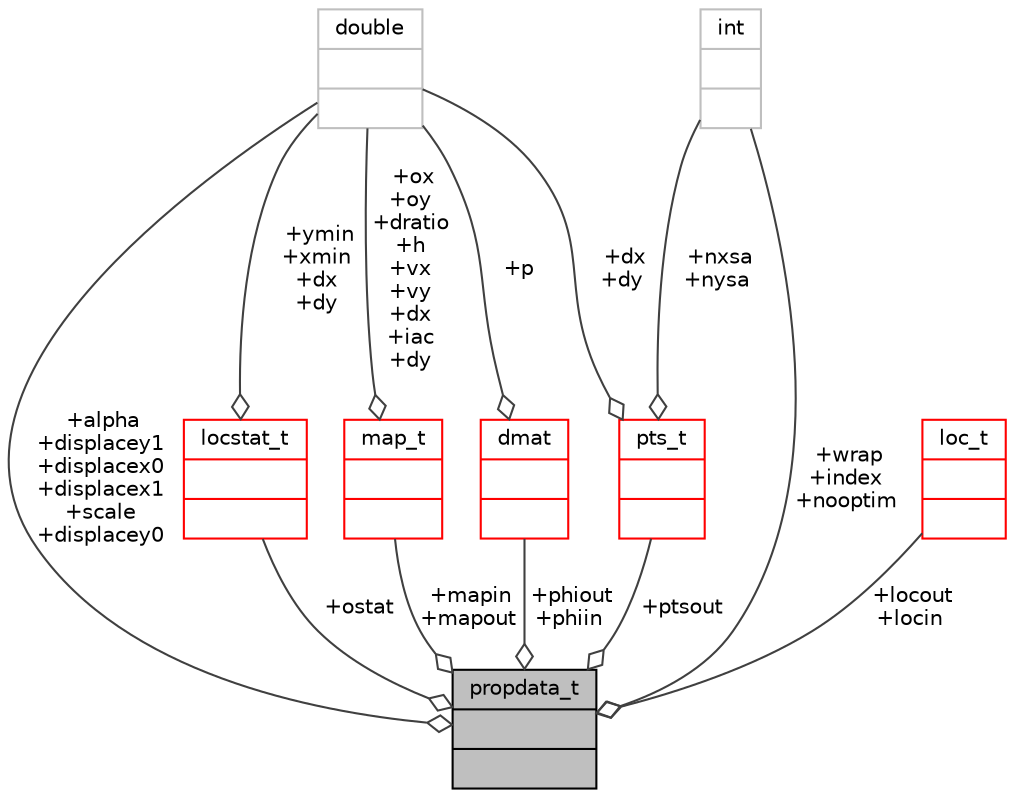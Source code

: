 digraph "propdata_t"
{
 // INTERACTIVE_SVG=YES
  bgcolor="transparent";
  edge [fontname="Helvetica",fontsize="10",labelfontname="Helvetica",labelfontsize="10"];
  node [fontname="Helvetica",fontsize="10",shape=record];
  Node1 [label="{propdata_t\n||}",height=0.2,width=0.4,color="black", fillcolor="grey75", style="filled", fontcolor="black"];
  Node2 -> Node1 [color="grey25",fontsize="10",style="solid",label=" +alpha\n+displacey1\n+displacex0\n+displacex1\n+scale\n+displacey0" ,arrowhead="odiamond",fontname="Helvetica"];
  Node2 [label="{double\n||}",height=0.2,width=0.4,color="grey75"];
  Node3 -> Node1 [color="grey25",fontsize="10",style="solid",label=" +ostat" ,arrowhead="odiamond",fontname="Helvetica"];
  Node3 [label="{locstat_t\n||}",height=0.2,width=0.4,color="red",URL="$df/def/type_8h.html#db/d43/structlocstat__t"];
  Node2 -> Node3 [color="grey25",fontsize="10",style="solid",label=" +ymin\n+xmin\n+dx\n+dy" ,arrowhead="odiamond",fontname="Helvetica"];
  Node6 -> Node1 [color="grey25",fontsize="10",style="solid",label=" +wrap\n+index\n+nooptim" ,arrowhead="odiamond",fontname="Helvetica"];
  Node6 [label="{int\n||}",height=0.2,width=0.4,color="grey75"];
  Node7 -> Node1 [color="grey25",fontsize="10",style="solid",label=" +mapin\n+mapout" ,arrowhead="odiamond",fontname="Helvetica"];
  Node7 [label="{map_t\n||}",height=0.2,width=0.4,color="red",URL="$df/def/type_8h.html#d6/da3/structmap__t"];
  Node2 -> Node7 [color="grey25",fontsize="10",style="solid",label=" +ox\n+oy\n+dratio\n+h\n+vx\n+vy\n+dx\n+iac\n+dy" ,arrowhead="odiamond",fontname="Helvetica"];
  Node9 -> Node1 [color="grey25",fontsize="10",style="solid",label=" +phiout\n+phiin" ,arrowhead="odiamond",fontname="Helvetica"];
  Node9 [label="{dmat\n||}",height=0.2,width=0.4,color="red",URL="$d3/d27/structdmat.html"];
  Node2 -> Node9 [color="grey25",fontsize="10",style="solid",label=" +p" ,arrowhead="odiamond",fontname="Helvetica"];
  Node20 -> Node1 [color="grey25",fontsize="10",style="solid",label=" +ptsout" ,arrowhead="odiamond",fontname="Helvetica"];
  Node20 [label="{pts_t\n||}",height=0.2,width=0.4,color="red",URL="$df/def/type_8h.html#de/d88/structpts__t"];
  Node2 -> Node20 [color="grey25",fontsize="10",style="solid",label=" +dx\n+dy" ,arrowhead="odiamond",fontname="Helvetica"];
  Node6 -> Node20 [color="grey25",fontsize="10",style="solid",label=" +nxsa\n+nysa" ,arrowhead="odiamond",fontname="Helvetica"];
  Node22 -> Node1 [color="grey25",fontsize="10",style="solid",label=" +locout\n+locin" ,arrowhead="odiamond",fontname="Helvetica"];
  Node22 [label="{loc_t\n||}",height=0.2,width=0.4,color="red",URL="$df/def/type_8h.html#da/ddc/structloc__t"];
}
